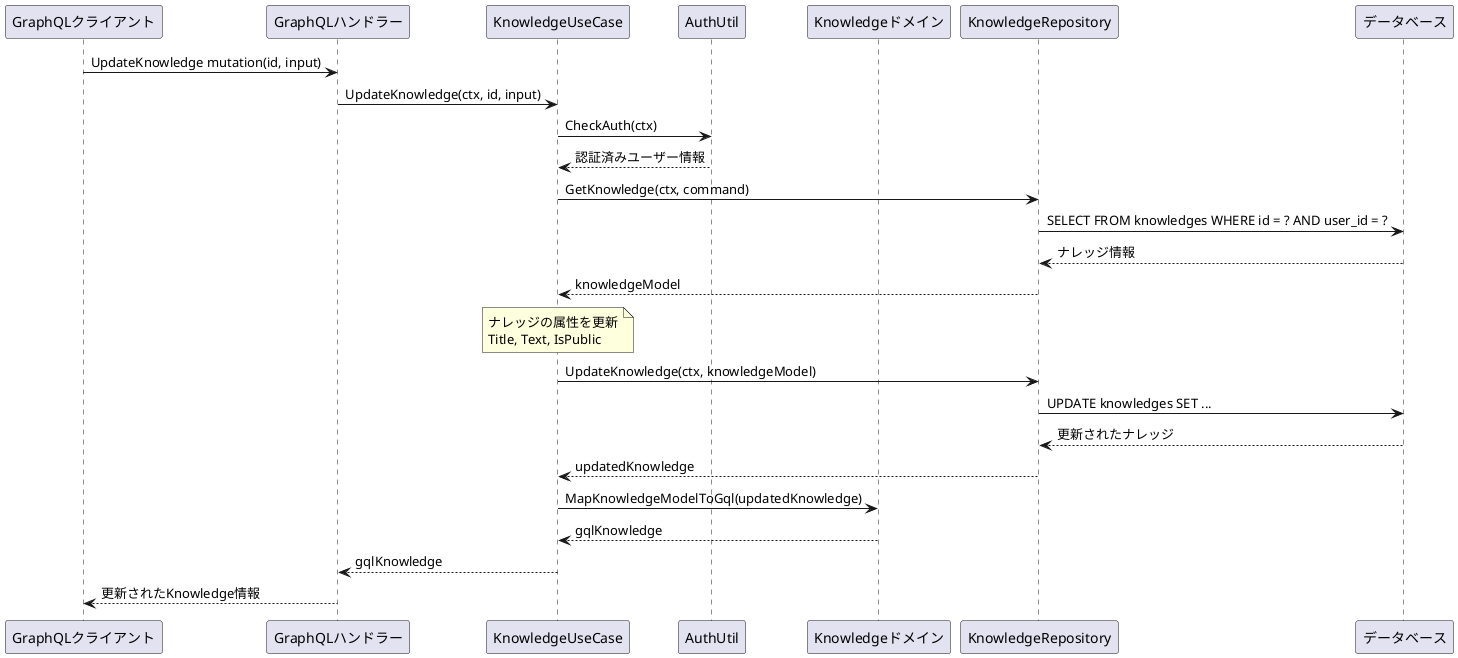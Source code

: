 @startuml UpdateKnowledge
participant "GraphQLクライアント" as Client
participant "GraphQLハンドラー" as Handler
participant "KnowledgeUseCase" as UseCase
participant "AuthUtil" as Util
participant "Knowledgeドメイン" as Domain
participant "KnowledgeRepository" as Repo
participant "データベース" as DB

Client -> Handler: UpdateKnowledge mutation(id, input)
Handler -> UseCase: UpdateKnowledge(ctx, id, input)

UseCase -> Util: CheckAuth(ctx)
Util --> UseCase: 認証済みユーザー情報

UseCase -> Repo: GetKnowledge(ctx, command)
Repo -> DB: SELECT FROM knowledges WHERE id = ? AND user_id = ?
DB --> Repo: ナレッジ情報
Repo --> UseCase: knowledgeModel

note over UseCase: ナレッジの属性を更新\nTitle, Text, IsPublic

UseCase -> Repo: UpdateKnowledge(ctx, knowledgeModel)
Repo -> DB: UPDATE knowledges SET ...
DB --> Repo: 更新されたナレッジ
Repo --> UseCase: updatedKnowledge

UseCase -> Domain: MapKnowledgeModelToGql(updatedKnowledge)
Domain --> UseCase: gqlKnowledge
UseCase --> Handler: gqlKnowledge
Handler --> Client: 更新されたKnowledge情報
@enduml